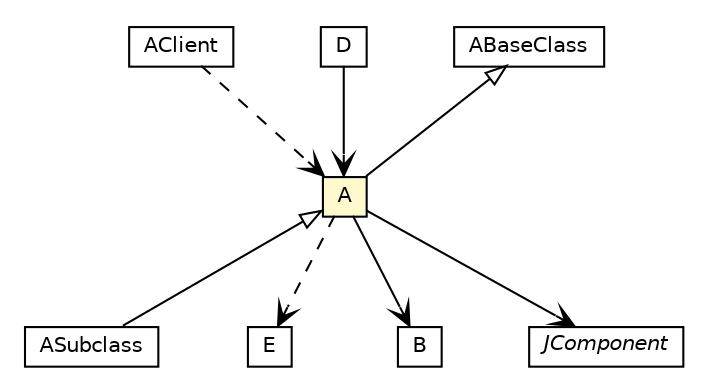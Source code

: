 #!/usr/local/bin/dot
#
# Class diagram 
# Generated by UMLGraph version R5_7_2-10-g442559 (http://www.umlgraph.org/)
#

digraph G {
	edge [fontname="Helvetica",fontsize=10,labelfontname="Helvetica",labelfontsize=10];
	node [fontname="Helvetica",fontsize=10,shape=plaintext];
	nodesep=0.25;
	ranksep=0.5;
	// gr.spinellis.context.classes.AClient
	c424 [label=<<table title="gr.spinellis.context.classes.AClient" border="0" cellborder="1" cellspacing="0" cellpadding="2" port="p"><tr><td><table border="0" cellspacing="0" cellpadding="1"><tr><td align="center" balign="center"> AClient </td></tr></table></td></tr></table>>, URL="null", fontname="Helvetica", fontcolor="black", fontsize=10.0];
	// gr.spinellis.context.classes.ASubclass
	c426 [label=<<table title="gr.spinellis.context.classes.ASubclass" border="0" cellborder="1" cellspacing="0" cellpadding="2" port="p"><tr><td><table border="0" cellspacing="0" cellpadding="1"><tr><td align="center" balign="center"> ASubclass </td></tr></table></td></tr></table>>, URL="null", fontname="Helvetica", fontcolor="black", fontsize=10.0];
	// gr.spinellis.context.classes.E
	c427 [label=<<table title="gr.spinellis.context.classes.E" border="0" cellborder="1" cellspacing="0" cellpadding="2" port="p"><tr><td><table border="0" cellspacing="0" cellpadding="1"><tr><td align="center" balign="center"> E </td></tr></table></td></tr></table>>, URL="null", fontname="Helvetica", fontcolor="black", fontsize=10.0];
	// gr.spinellis.context.classes.D
	c429 [label=<<table title="gr.spinellis.context.classes.D" border="0" cellborder="1" cellspacing="0" cellpadding="2" port="p"><tr><td><table border="0" cellspacing="0" cellpadding="1"><tr><td align="center" balign="center"> D </td></tr></table></td></tr></table>>, URL="null", fontname="Helvetica", fontcolor="black", fontsize=10.0];
	// gr.spinellis.context.classes.B
	c432 [label=<<table title="gr.spinellis.context.classes.B" border="0" cellborder="1" cellspacing="0" cellpadding="2" port="p"><tr><td><table border="0" cellspacing="0" cellpadding="1"><tr><td align="center" balign="center"> B </td></tr></table></td></tr></table>>, URL="null", fontname="Helvetica", fontcolor="black", fontsize=10.0];
	// gr.spinellis.context.classes.ABaseClass
	c433 [label=<<table title="gr.spinellis.context.classes.ABaseClass" border="0" cellborder="1" cellspacing="0" cellpadding="2" port="p"><tr><td><table border="0" cellspacing="0" cellpadding="1"><tr><td align="center" balign="center"> ABaseClass </td></tr></table></td></tr></table>>, URL="null", fontname="Helvetica", fontcolor="black", fontsize=10.0];
	// gr.spinellis.context.classes.A
	c434 [label=<<table title="gr.spinellis.context.classes.A" border="0" cellborder="1" cellspacing="0" cellpadding="2" port="p" bgcolor="lemonchiffon"><tr><td><table border="0" cellspacing="0" cellpadding="1"><tr><td align="center" balign="center"> A </td></tr></table></td></tr></table>>, URL="null", fontname="Helvetica", fontcolor="black", fontsize=10.0];
	//gr.spinellis.context.classes.ASubclass extends gr.spinellis.context.classes.A
	c434:p -> c426:p [dir=back,arrowtail=empty];
	//gr.spinellis.context.classes.A extends gr.spinellis.context.classes.ABaseClass
	c433:p -> c434:p [dir=back,arrowtail=empty];
	// gr.spinellis.context.classes.D NAVASSOC gr.spinellis.context.classes.A
	c429:p -> c434:p [taillabel="", label="", headlabel="", fontname="Helvetica", fontcolor="black", fontsize=10.0, color="black", arrowhead=open];
	// gr.spinellis.context.classes.A NAVASSOC gr.spinellis.context.classes.B
	c434:p -> c432:p [taillabel="", label="", headlabel="", fontname="Helvetica", fontcolor="black", fontsize=10.0, color="black", arrowhead=open];
	// gr.spinellis.context.classes.A NAVASSOC javax.swing.JComponent
	c434:p -> c509:p [taillabel="", label="", headlabel="", fontname="Helvetica", fontcolor="black", fontsize=10.0, color="black", arrowhead=open];
	// gr.spinellis.context.classes.AClient DEPEND gr.spinellis.context.classes.A
	c424:p -> c434:p [taillabel="", label="", headlabel="", fontname="Helvetica", fontcolor="black", fontsize=10.0, color="black", arrowhead=open, style=dashed];
	// gr.spinellis.context.classes.A DEPEND gr.spinellis.context.classes.E
	c434:p -> c427:p [taillabel="", label="", headlabel="", fontname="Helvetica", fontcolor="black", fontsize=10.0, color="black", arrowhead=open, style=dashed];
	// javax.swing.JComponent
	c509 [label=<<table title="javax.swing.JComponent" border="0" cellborder="1" cellspacing="0" cellpadding="2" port="p" href="http://docs.oracle.com/javase/7/docs/api/javax/swing/JComponent.html" target="_parent"><tr><td><table border="0" cellspacing="0" cellpadding="1"><tr><td align="center" balign="center"><i> JComponent </i></td></tr></table></td></tr></table>>, URL="http://docs.oracle.com/javase/7/docs/api/javax/swing/JComponent.html", fontname="Helvetica", fontcolor="black", fontsize=10.0];
}

